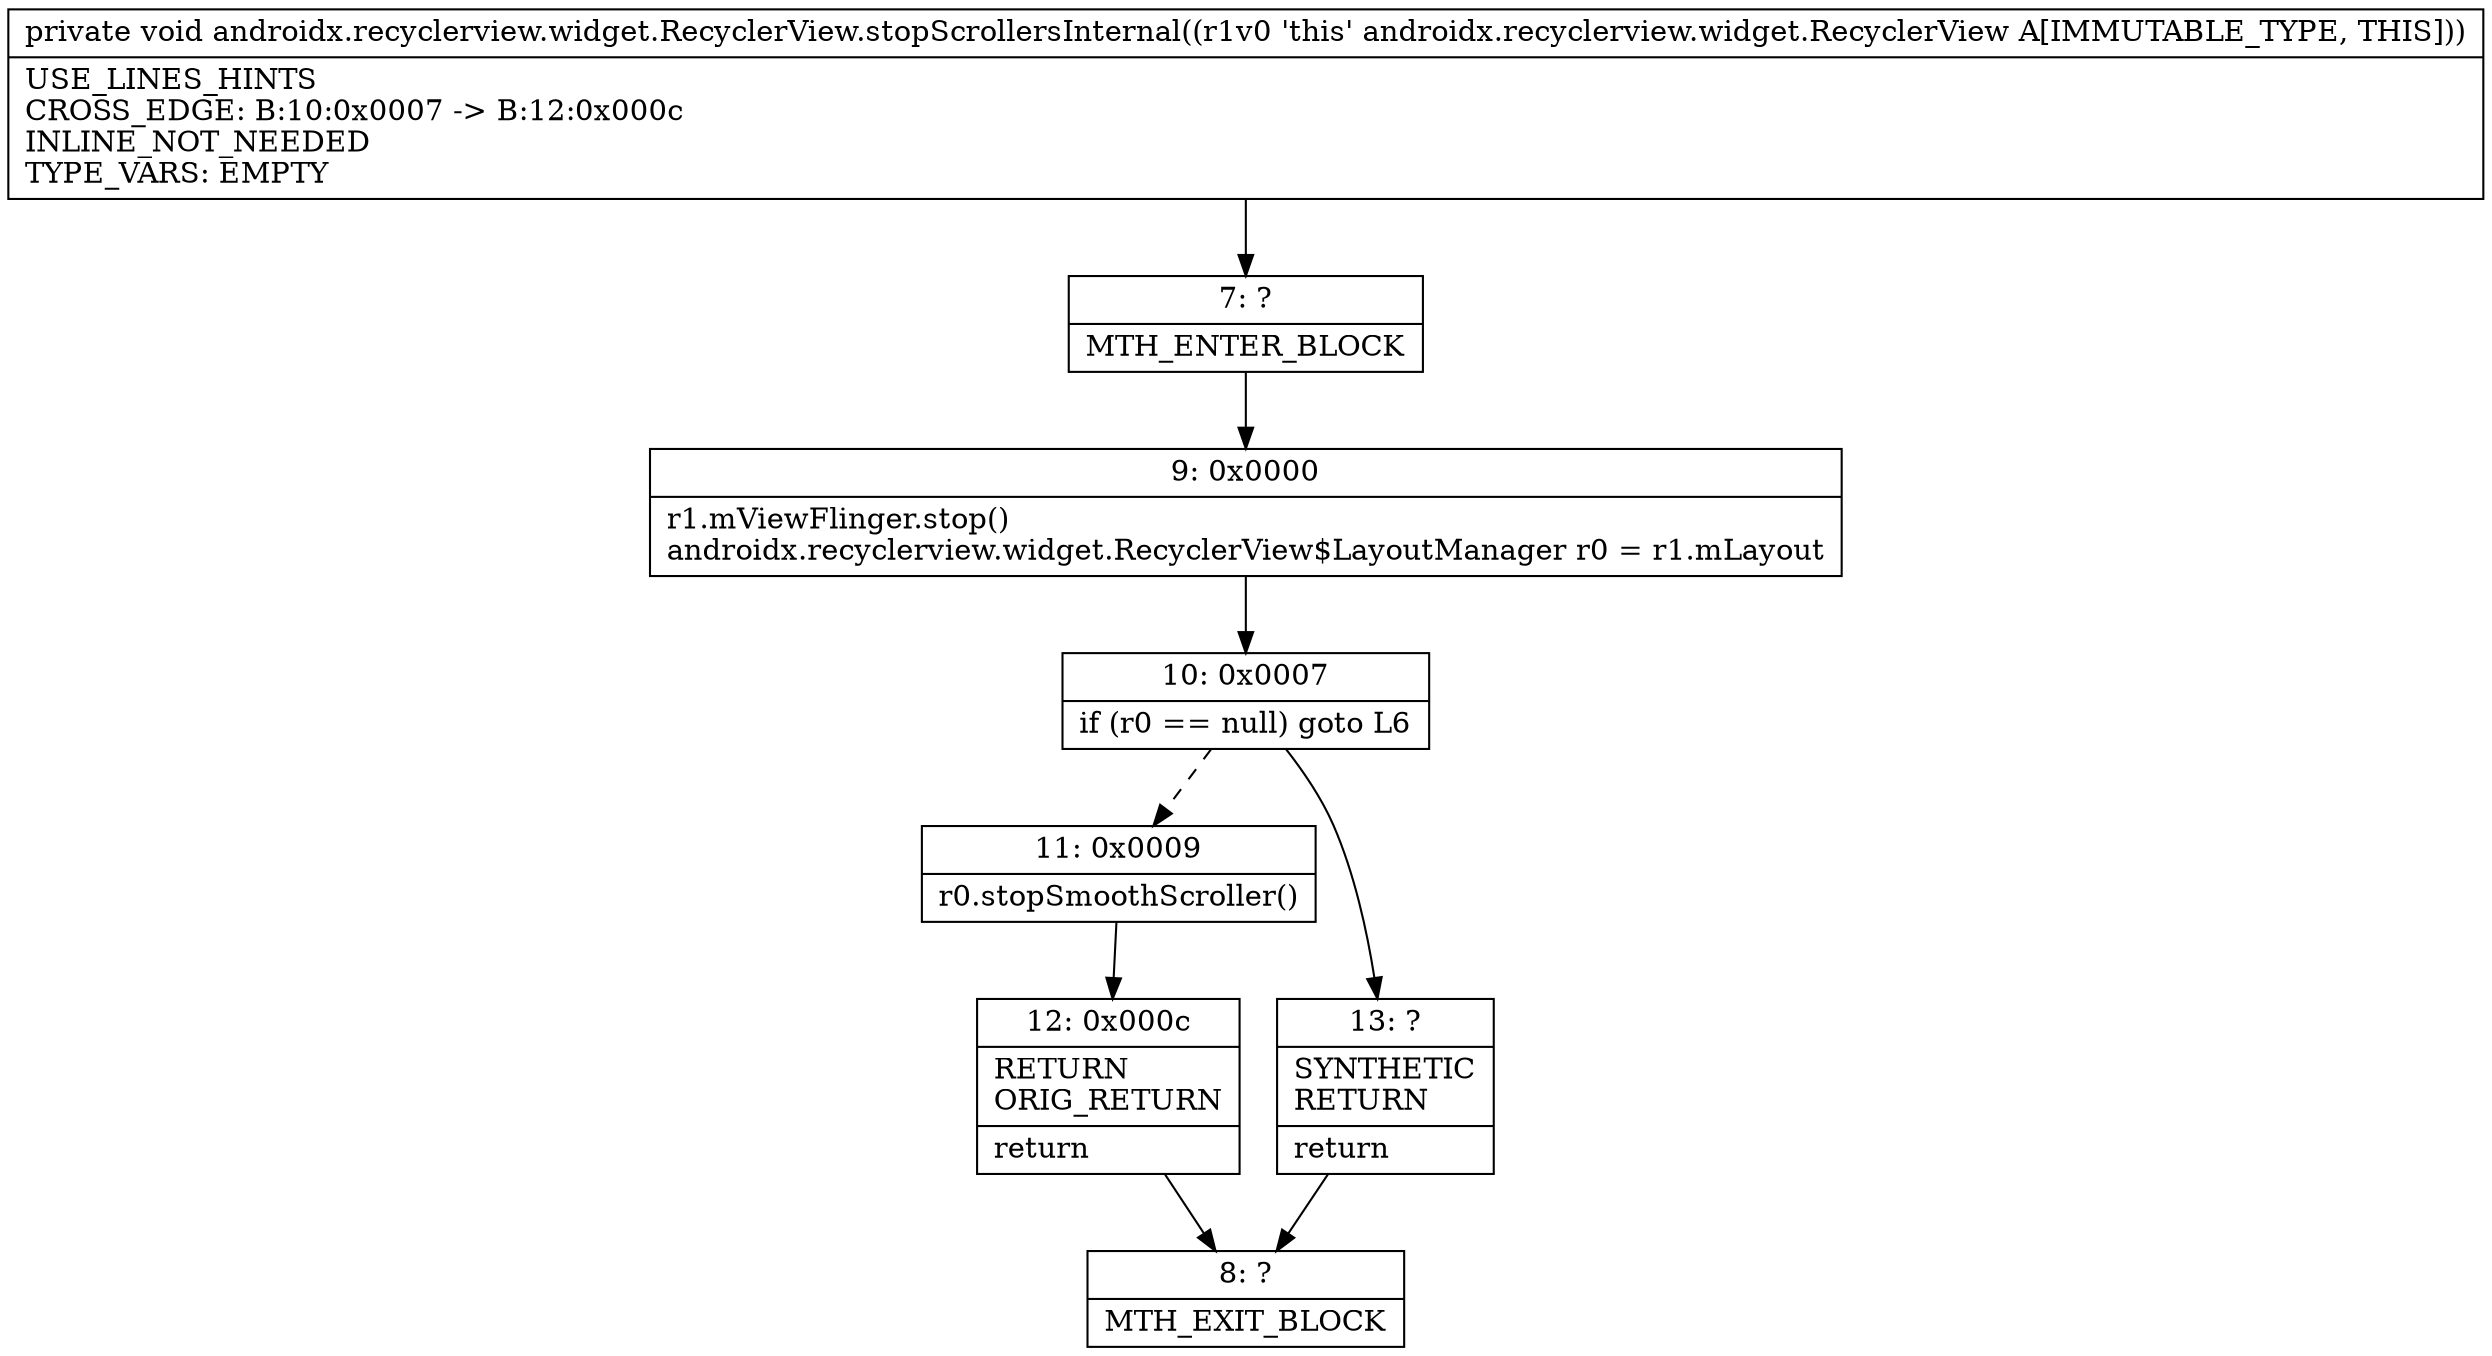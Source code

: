 digraph "CFG forandroidx.recyclerview.widget.RecyclerView.stopScrollersInternal()V" {
Node_7 [shape=record,label="{7\:\ ?|MTH_ENTER_BLOCK\l}"];
Node_9 [shape=record,label="{9\:\ 0x0000|r1.mViewFlinger.stop()\landroidx.recyclerview.widget.RecyclerView$LayoutManager r0 = r1.mLayout\l}"];
Node_10 [shape=record,label="{10\:\ 0x0007|if (r0 == null) goto L6\l}"];
Node_11 [shape=record,label="{11\:\ 0x0009|r0.stopSmoothScroller()\l}"];
Node_12 [shape=record,label="{12\:\ 0x000c|RETURN\lORIG_RETURN\l|return\l}"];
Node_8 [shape=record,label="{8\:\ ?|MTH_EXIT_BLOCK\l}"];
Node_13 [shape=record,label="{13\:\ ?|SYNTHETIC\lRETURN\l|return\l}"];
MethodNode[shape=record,label="{private void androidx.recyclerview.widget.RecyclerView.stopScrollersInternal((r1v0 'this' androidx.recyclerview.widget.RecyclerView A[IMMUTABLE_TYPE, THIS]))  | USE_LINES_HINTS\lCROSS_EDGE: B:10:0x0007 \-\> B:12:0x000c\lINLINE_NOT_NEEDED\lTYPE_VARS: EMPTY\l}"];
MethodNode -> Node_7;Node_7 -> Node_9;
Node_9 -> Node_10;
Node_10 -> Node_11[style=dashed];
Node_10 -> Node_13;
Node_11 -> Node_12;
Node_12 -> Node_8;
Node_13 -> Node_8;
}

